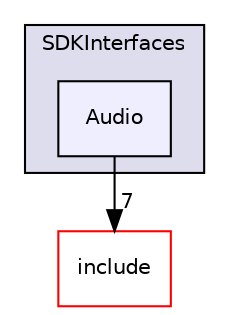 digraph "/workplace/avs-device-sdk/AVSCommon/SDKInterfaces/test/AVSCommon/SDKInterfaces/Audio" {
  compound=true
  node [ fontsize="10", fontname="Helvetica"];
  edge [ labelfontsize="10", labelfontname="Helvetica"];
  subgraph clusterdir_fd08e2d492364730d424f6256176d09b {
    graph [ bgcolor="#ddddee", pencolor="black", label="SDKInterfaces" fontname="Helvetica", fontsize="10", URL="dir_fd08e2d492364730d424f6256176d09b.html"]
  dir_7d945fba5d7574c3838e625b40e73e04 [shape=box, label="Audio", style="filled", fillcolor="#eeeeff", pencolor="black", URL="dir_7d945fba5d7574c3838e625b40e73e04.html"];
  }
  dir_17341252d14ec499eb3e1f7903ffcdf5 [shape=box label="include" fillcolor="white" style="filled" color="red" URL="dir_17341252d14ec499eb3e1f7903ffcdf5.html"];
  dir_7d945fba5d7574c3838e625b40e73e04->dir_17341252d14ec499eb3e1f7903ffcdf5 [headlabel="7", labeldistance=1.5 headhref="dir_000077_000070.html"];
}

